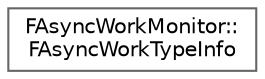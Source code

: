 digraph "Graphical Class Hierarchy"
{
 // INTERACTIVE_SVG=YES
 // LATEX_PDF_SIZE
  bgcolor="transparent";
  edge [fontname=Helvetica,fontsize=10,labelfontname=Helvetica,labelfontsize=10];
  node [fontname=Helvetica,fontsize=10,shape=box,height=0.2,width=0.4];
  rankdir="LR";
  Node0 [id="Node000000",label="FAsyncWorkMonitor::\lFAsyncWorkTypeInfo",height=0.2,width=0.4,color="grey40", fillcolor="white", style="filled",URL="$d0/dd9/structFAsyncWorkMonitor_1_1FAsyncWorkTypeInfo.html",tooltip=" "];
}
